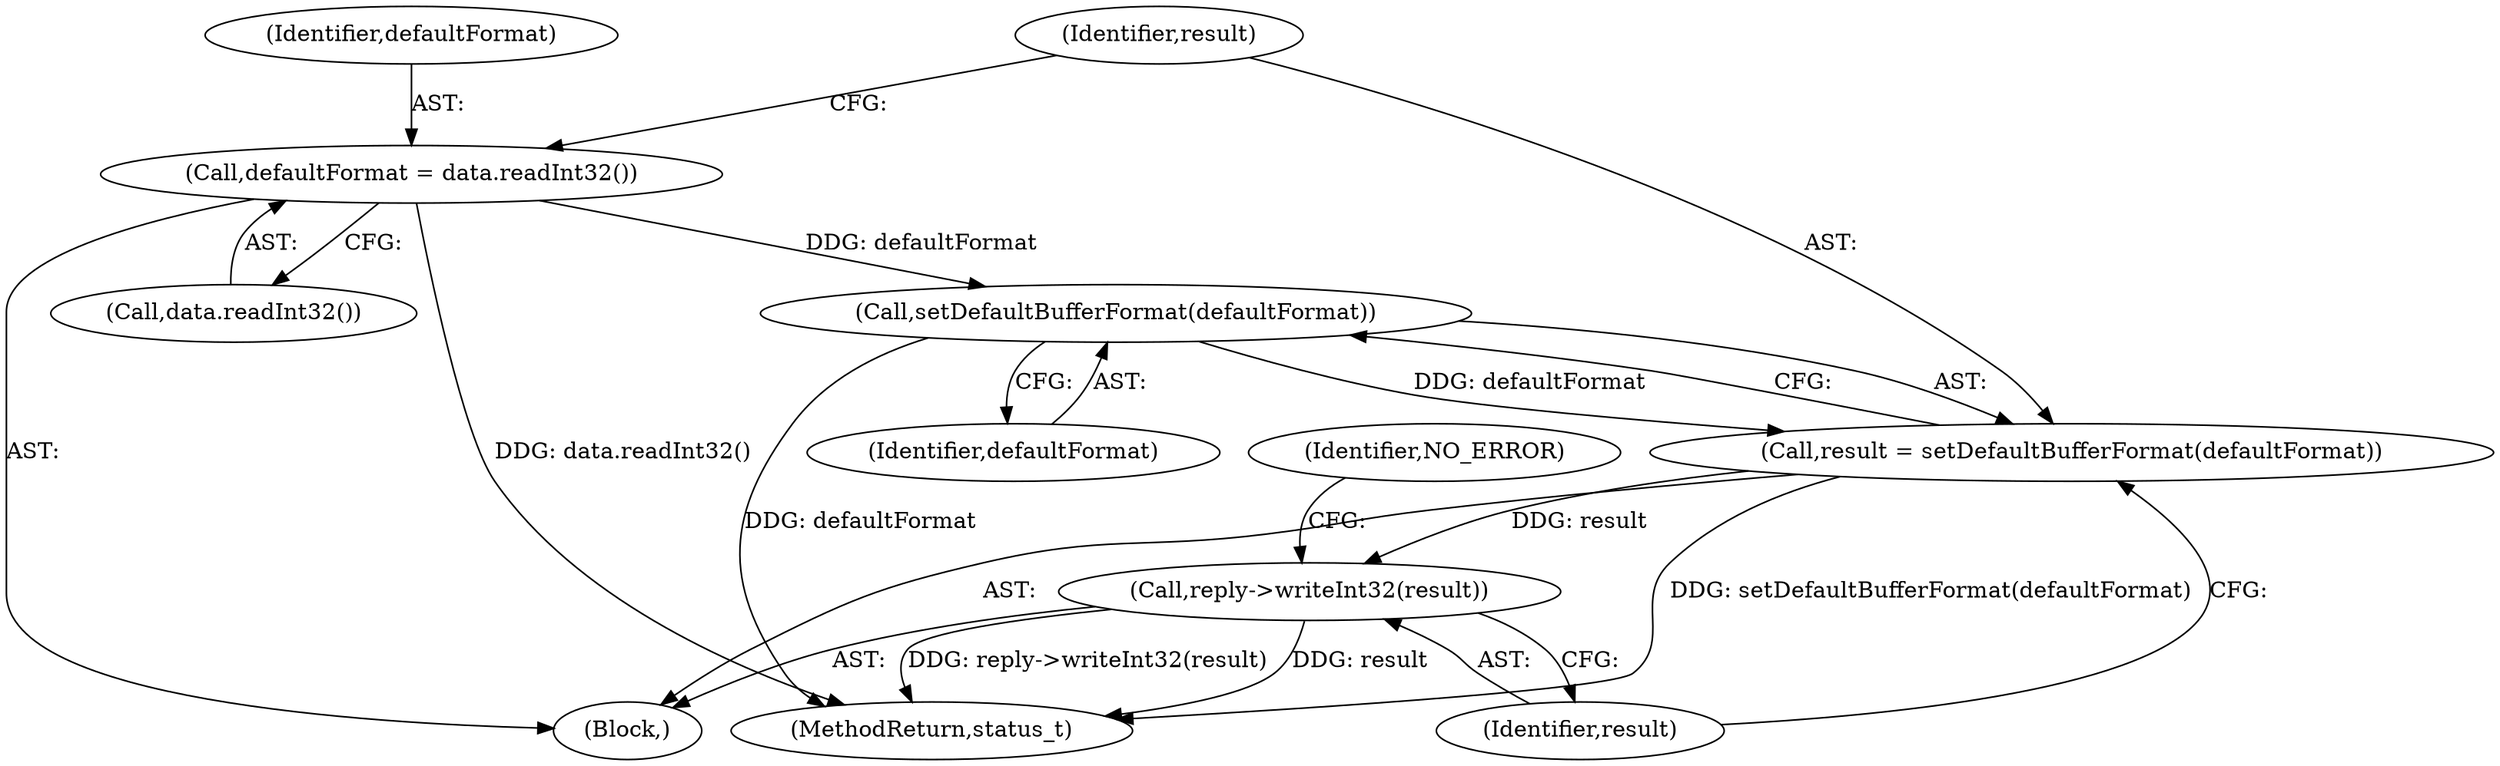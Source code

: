 digraph "0_Android_dded8fdbb700d6cc498debc69a780915bc34d755@API" {
"1000396" [label="(Call,defaultFormat = data.readInt32())"];
"1000402" [label="(Call,setDefaultBufferFormat(defaultFormat))"];
"1000400" [label="(Call,result = setDefaultBufferFormat(defaultFormat))"];
"1000404" [label="(Call,reply->writeInt32(result))"];
"1000403" [label="(Identifier,defaultFormat)"];
"1000404" [label="(Call,reply->writeInt32(result))"];
"1000390" [label="(Block,)"];
"1000400" [label="(Call,result = setDefaultBufferFormat(defaultFormat))"];
"1000405" [label="(Identifier,result)"];
"1000397" [label="(Identifier,defaultFormat)"];
"1000396" [label="(Call,defaultFormat = data.readInt32())"];
"1000402" [label="(Call,setDefaultBufferFormat(defaultFormat))"];
"1000407" [label="(Identifier,NO_ERROR)"];
"1000398" [label="(Call,data.readInt32())"];
"1000476" [label="(MethodReturn,status_t)"];
"1000401" [label="(Identifier,result)"];
"1000396" -> "1000390"  [label="AST: "];
"1000396" -> "1000398"  [label="CFG: "];
"1000397" -> "1000396"  [label="AST: "];
"1000398" -> "1000396"  [label="AST: "];
"1000401" -> "1000396"  [label="CFG: "];
"1000396" -> "1000476"  [label="DDG: data.readInt32()"];
"1000396" -> "1000402"  [label="DDG: defaultFormat"];
"1000402" -> "1000400"  [label="AST: "];
"1000402" -> "1000403"  [label="CFG: "];
"1000403" -> "1000402"  [label="AST: "];
"1000400" -> "1000402"  [label="CFG: "];
"1000402" -> "1000476"  [label="DDG: defaultFormat"];
"1000402" -> "1000400"  [label="DDG: defaultFormat"];
"1000400" -> "1000390"  [label="AST: "];
"1000401" -> "1000400"  [label="AST: "];
"1000405" -> "1000400"  [label="CFG: "];
"1000400" -> "1000476"  [label="DDG: setDefaultBufferFormat(defaultFormat)"];
"1000400" -> "1000404"  [label="DDG: result"];
"1000404" -> "1000390"  [label="AST: "];
"1000404" -> "1000405"  [label="CFG: "];
"1000405" -> "1000404"  [label="AST: "];
"1000407" -> "1000404"  [label="CFG: "];
"1000404" -> "1000476"  [label="DDG: result"];
"1000404" -> "1000476"  [label="DDG: reply->writeInt32(result)"];
}
